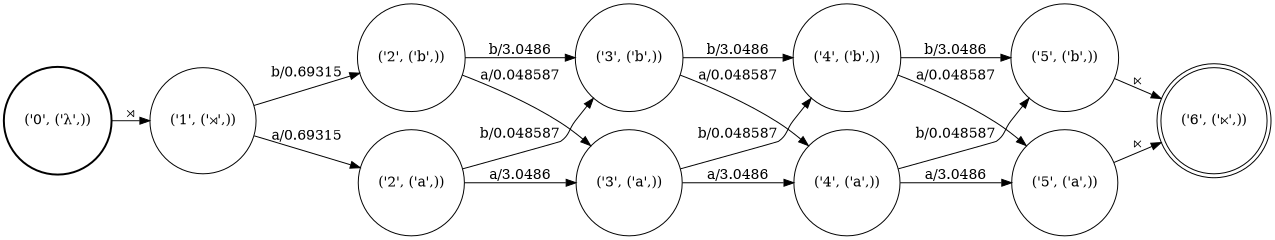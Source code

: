 digraph FST {
rankdir = LR;
size = "8.5,11";
center = 1;
orientation = Portrait;
ranksep = "0.4";
nodesep = "0.25";
0 [label = "('0', ('λ',))", shape = circle, style = bold, fontsize = 14]
	0 -> 1 [label = "⋊", fontsize = 14];
1 [label = "('1', ('⋊',))", shape = circle, style = solid, fontsize = 14]
	1 -> 2 [label = "b/0.69315", fontsize = 14];
	1 -> 3 [label = "a/0.69315", fontsize = 14];
2 [label = "('2', ('b',))", shape = circle, style = solid, fontsize = 14]
	2 -> 4 [label = "b/3.0486", fontsize = 14];
	2 -> 5 [label = "a/0.048587", fontsize = 14];
3 [label = "('2', ('a',))", shape = circle, style = solid, fontsize = 14]
	3 -> 4 [label = "b/0.048587", fontsize = 14];
	3 -> 5 [label = "a/3.0486", fontsize = 14];
4 [label = "('3', ('b',))", shape = circle, style = solid, fontsize = 14]
	4 -> 6 [label = "b/3.0486", fontsize = 14];
	4 -> 7 [label = "a/0.048587", fontsize = 14];
5 [label = "('3', ('a',))", shape = circle, style = solid, fontsize = 14]
	5 -> 6 [label = "b/0.048587", fontsize = 14];
	5 -> 7 [label = "a/3.0486", fontsize = 14];
6 [label = "('4', ('b',))", shape = circle, style = solid, fontsize = 14]
	6 -> 8 [label = "b/3.0486", fontsize = 14];
	6 -> 9 [label = "a/0.048587", fontsize = 14];
7 [label = "('4', ('a',))", shape = circle, style = solid, fontsize = 14]
	7 -> 8 [label = "b/0.048587", fontsize = 14];
	7 -> 9 [label = "a/3.0486", fontsize = 14];
8 [label = "('5', ('b',))", shape = circle, style = solid, fontsize = 14]
	8 -> 10 [label = "⋉", fontsize = 14];
9 [label = "('5', ('a',))", shape = circle, style = solid, fontsize = 14]
	9 -> 10 [label = "⋉", fontsize = 14];
10 [label = "('6', ('⋉',))", shape = doublecircle, style = solid, fontsize = 14]
}
